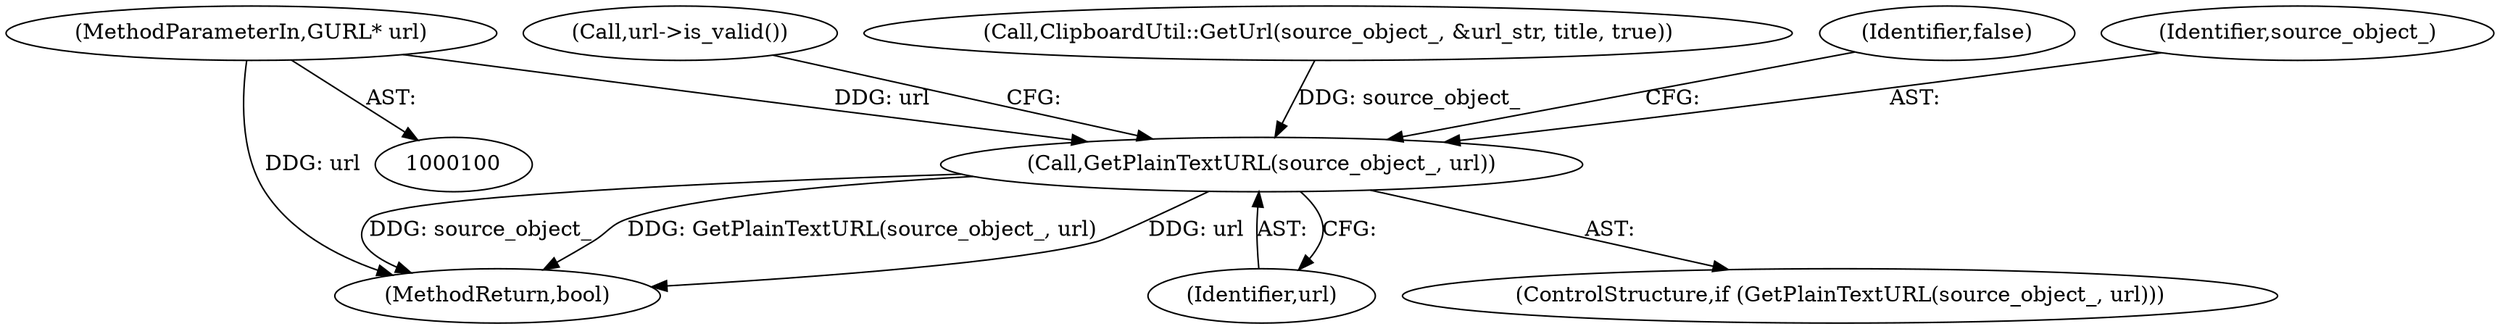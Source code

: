 digraph "0_Chrome_1161a49d663dd395bd639549c2dfe7324f847938_9@pointer" {
"1000101" [label="(MethodParameterIn,GURL* url)"];
"1000129" [label="(Call,GetPlainTextURL(source_object_, url))"];
"1000101" [label="(MethodParameterIn,GURL* url)"];
"1000134" [label="(Call,url->is_valid())"];
"1000108" [label="(Call,ClipboardUtil::GetUrl(source_object_, &url_str, title, true))"];
"1000151" [label="(Identifier,false)"];
"1000129" [label="(Call,GetPlainTextURL(source_object_, url))"];
"1000131" [label="(Identifier,url)"];
"1000152" [label="(MethodReturn,bool)"];
"1000130" [label="(Identifier,source_object_)"];
"1000128" [label="(ControlStructure,if (GetPlainTextURL(source_object_, url)))"];
"1000101" -> "1000100"  [label="AST: "];
"1000101" -> "1000152"  [label="DDG: url"];
"1000101" -> "1000129"  [label="DDG: url"];
"1000129" -> "1000128"  [label="AST: "];
"1000129" -> "1000131"  [label="CFG: "];
"1000130" -> "1000129"  [label="AST: "];
"1000131" -> "1000129"  [label="AST: "];
"1000134" -> "1000129"  [label="CFG: "];
"1000151" -> "1000129"  [label="CFG: "];
"1000129" -> "1000152"  [label="DDG: source_object_"];
"1000129" -> "1000152"  [label="DDG: GetPlainTextURL(source_object_, url)"];
"1000129" -> "1000152"  [label="DDG: url"];
"1000108" -> "1000129"  [label="DDG: source_object_"];
}
